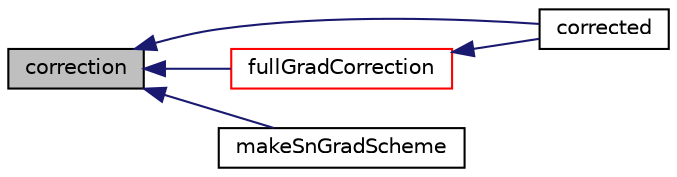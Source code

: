 digraph "correction"
{
  bgcolor="transparent";
  edge [fontname="Helvetica",fontsize="10",labelfontname="Helvetica",labelfontsize="10"];
  node [fontname="Helvetica",fontsize="10",shape=record];
  rankdir="LR";
  Node1688 [label="correction",height=0.2,width=0.4,color="black", fillcolor="grey75", style="filled", fontcolor="black"];
  Node1688 -> Node1689 [dir="back",color="midnightblue",fontsize="10",style="solid",fontname="Helvetica"];
  Node1689 [label="corrected",height=0.2,width=0.4,color="black",URL="$a23413.html#a09ea734bf81e6dc77b1347909d536fc1",tooltip="Return true if this scheme uses an explicit correction. "];
  Node1688 -> Node1690 [dir="back",color="midnightblue",fontsize="10",style="solid",fontname="Helvetica"];
  Node1690 [label="fullGradCorrection",height=0.2,width=0.4,color="red",URL="$a23413.html#ae3eb8307c31a36fcb2cbf122a447896b",tooltip="Return the explicit correction to the correctedSnGrad. "];
  Node1690 -> Node1689 [dir="back",color="midnightblue",fontsize="10",style="solid",fontname="Helvetica"];
  Node1688 -> Node1693 [dir="back",color="midnightblue",fontsize="10",style="solid",fontname="Helvetica"];
  Node1693 [label="makeSnGradScheme",height=0.2,width=0.4,color="black",URL="$a03386.html#a63dcc0884ebdf3963124b7b518328fa0"];
}
